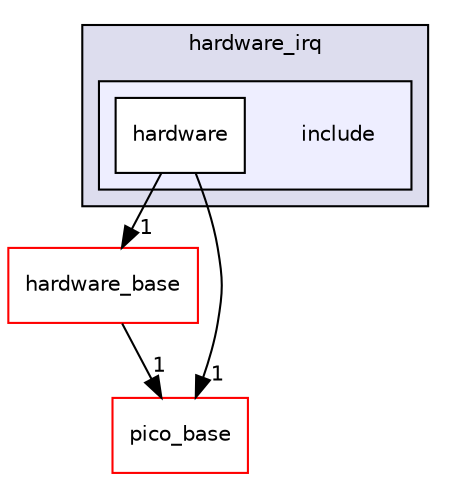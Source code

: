 digraph "hardware_irq/include" {
  compound=true
  node [ fontsize="10", fontname="Helvetica"];
  edge [ labelfontsize="10", labelfontname="Helvetica"];
  subgraph clusterdir_e78bca571b31016e4658788ba82f9ab9 {
    graph [ bgcolor="#ddddee", pencolor="black", label="hardware_irq" fontname="Helvetica", fontsize="10", URL="dir_e78bca571b31016e4658788ba82f9ab9.html"]
  subgraph clusterdir_0d49f9a08b3700444844cca2cf3d7159 {
    graph [ bgcolor="#eeeeff", pencolor="black", label="" URL="dir_0d49f9a08b3700444844cca2cf3d7159.html"];
    dir_0d49f9a08b3700444844cca2cf3d7159 [shape=plaintext label="include"];
    dir_e76d77d3b214d7ee7872ad3c53d6a67a [shape=box label="hardware" color="black" fillcolor="white" style="filled" URL="dir_e76d77d3b214d7ee7872ad3c53d6a67a.html"];
  }
  }
  dir_c6c7f251ebac20a0f78c139a1ca1c75c [shape=box label="hardware_base" fillcolor="white" style="filled" color="red" URL="dir_c6c7f251ebac20a0f78c139a1ca1c75c.html"];
  dir_ee4ba4c32933fd9d1c9bce216e67756d [shape=box label="pico_base" fillcolor="white" style="filled" color="red" URL="dir_ee4ba4c32933fd9d1c9bce216e67756d.html"];
  dir_c6c7f251ebac20a0f78c139a1ca1c75c->dir_ee4ba4c32933fd9d1c9bce216e67756d [headlabel="1", labeldistance=1.5 headhref="dir_000059_000007.html"];
  dir_e76d77d3b214d7ee7872ad3c53d6a67a->dir_c6c7f251ebac20a0f78c139a1ca1c75c [headlabel="1", labeldistance=1.5 headhref="dir_000089_000059.html"];
  dir_e76d77d3b214d7ee7872ad3c53d6a67a->dir_ee4ba4c32933fd9d1c9bce216e67756d [headlabel="1", labeldistance=1.5 headhref="dir_000089_000007.html"];
}
